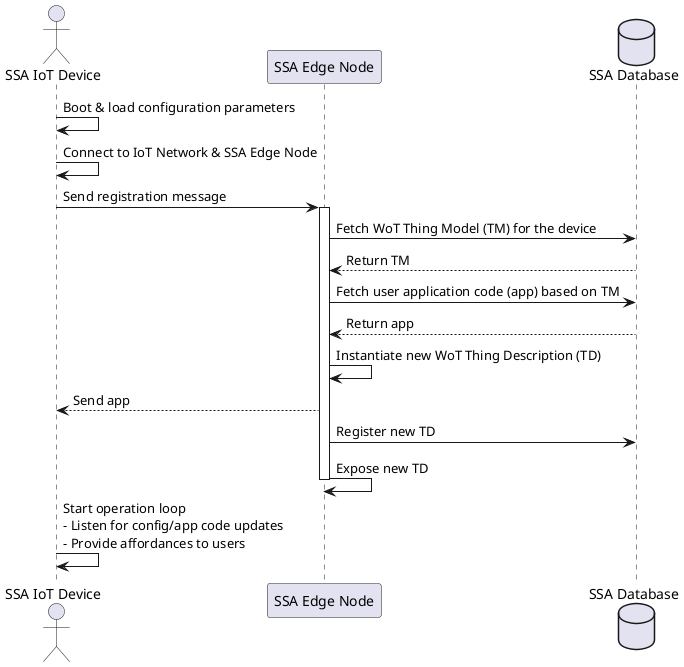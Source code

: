 @startuml
actor "SSA IoT Device" as Device
participant "SSA Edge Node" as Edge
database "SSA Database" as Database

Device -> Device: Boot & load configuration parameters
Device -> Device: Connect to IoT Network & SSA Edge Node
Device -> Edge: Send registration message
activate Edge

Edge -> Database: Fetch WoT Thing Model (TM) for the device
Database --> Edge: Return TM

Edge -> Database: Fetch user application code (app) based on TM
Database --> Edge: Return app

Edge -> Edge: Instantiate new WoT Thing Description (TD)
Edge --> Device: Send app

Edge -> Database: Register new TD
Edge -> Edge: Expose new TD
deactivate Edge

Device -> Device: Start operation loop\n- Listen for config/app code updates\n- Provide affordances to users
@enduml

